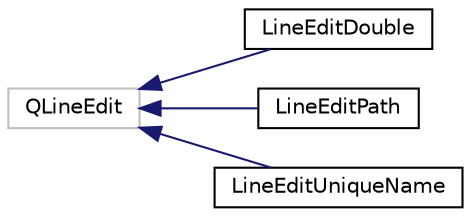 digraph "Graphical Class Hierarchy"
{
 // LATEX_PDF_SIZE
  edge [fontname="Helvetica",fontsize="10",labelfontname="Helvetica",labelfontsize="10"];
  node [fontname="Helvetica",fontsize="10",shape=record];
  rankdir="LR";
  Node145 [label="QLineEdit",height=0.2,width=0.4,color="grey75", fillcolor="white", style="filled",tooltip=" "];
  Node145 -> Node0 [dir="back",color="midnightblue",fontsize="10",style="solid",fontname="Helvetica"];
  Node0 [label="LineEditDouble",height=0.2,width=0.4,color="black", fillcolor="white", style="filled",URL="$classLineEditDouble.html",tooltip=" "];
  Node145 -> Node147 [dir="back",color="midnightblue",fontsize="10",style="solid",fontname="Helvetica"];
  Node147 [label="LineEditPath",height=0.2,width=0.4,color="black", fillcolor="white", style="filled",URL="$classLineEditPath.html",tooltip=" "];
  Node145 -> Node148 [dir="back",color="midnightblue",fontsize="10",style="solid",fontname="Helvetica"];
  Node148 [label="LineEditUniqueName",height=0.2,width=0.4,color="black", fillcolor="white", style="filled",URL="$classLineEditUniqueName.html",tooltip=" "];
}
